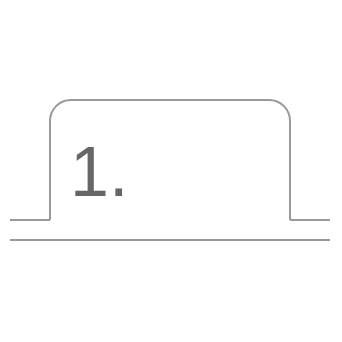 <mxfile version="17.4.6" type="device"><diagram id="G_uBGG5rtSSJmUYoy_pB" name="Page-1"><mxGraphModel dx="1597" dy="1178" grid="1" gridSize="10" guides="1" tooltips="1" connect="1" arrows="1" fold="1" page="1" pageScale="1" pageWidth="827" pageHeight="1169" math="0" shadow="0"><root><mxCell id="0"/><mxCell id="1" parent="0"/><mxCell id="3dUTrKHxFNJSdSgK3gPu-7" value="" style="rounded=0;whiteSpace=wrap;html=1;fontSize=35;fontColor=#666666;strokeColor=none;fillColor=none;" vertex="1" parent="1"><mxGeometry x="35" y="40" width="170" height="170" as="geometry"/></mxCell><mxCell id="3dUTrKHxFNJSdSgK3gPu-3" value="1." style="rounded=1;whiteSpace=wrap;html=1;strokeColor=#999999;align=left;spacingLeft=8;fontSize=35;fontColor=#666666;" vertex="1" parent="1"><mxGeometry x="60" y="90" width="120" height="70" as="geometry"/></mxCell><mxCell id="3dUTrKHxFNJSdSgK3gPu-5" value="" style="rounded=0;whiteSpace=wrap;html=1;strokeColor=none;" vertex="1" parent="1"><mxGeometry x="50" y="150" width="140" height="10" as="geometry"/></mxCell><mxCell id="3dUTrKHxFNJSdSgK3gPu-1" value="" style="endArrow=none;html=1;rounded=0;strokeColor=#999999;" edge="1" parent="1"><mxGeometry width="50" height="50" relative="1" as="geometry"><mxPoint x="40" y="160" as="sourcePoint"/><mxPoint x="200" y="160" as="targetPoint"/></mxGeometry></mxCell><mxCell id="3dUTrKHxFNJSdSgK3gPu-4" value="" style="endArrow=none;html=1;rounded=0;strokeColor=#999999;" edge="1" parent="1"><mxGeometry width="50" height="50" relative="1" as="geometry"><mxPoint x="180" y="150" as="sourcePoint"/><mxPoint x="200" y="150" as="targetPoint"/></mxGeometry></mxCell><mxCell id="3dUTrKHxFNJSdSgK3gPu-6" value="" style="endArrow=none;html=1;rounded=0;strokeColor=#999999;" edge="1" parent="1"><mxGeometry width="50" height="50" relative="1" as="geometry"><mxPoint x="40" y="150" as="sourcePoint"/><mxPoint x="60" y="150" as="targetPoint"/></mxGeometry></mxCell></root></mxGraphModel></diagram></mxfile>